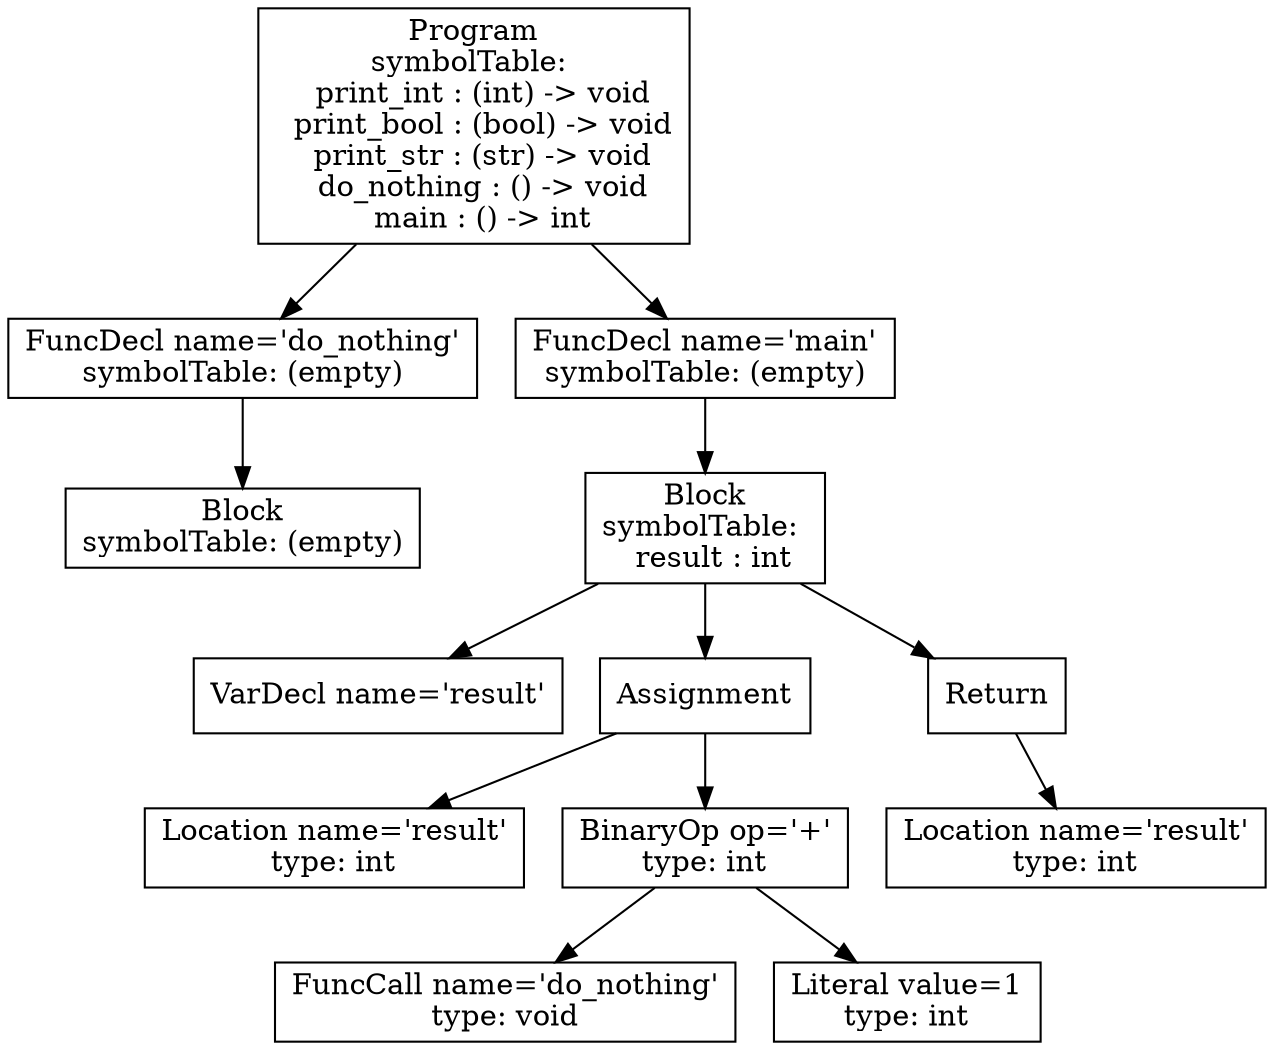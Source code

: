 digraph AST {
2 [shape=box, label="Block\nsymbolTable: (empty)"];
1 [shape=box, label="FuncDecl name='do_nothing'\nsymbolTable: (empty)"];
1 -> 2;
5 [shape=box, label="VarDecl name='result'"];
7 [shape=box, label="Location name='result'\ntype: int"];
9 [shape=box, label="FuncCall name='do_nothing'\ntype: void"];
10 [shape=box, label="Literal value=1\ntype: int"];
8 [shape=box, label="BinaryOp op='+'\ntype: int"];
8 -> 9;
8 -> 10;
6 [shape=box, label="Assignment"];
6 -> 7;
6 -> 8;
12 [shape=box, label="Location name='result'\ntype: int"];
11 [shape=box, label="Return"];
11 -> 12;
4 [shape=box, label="Block\nsymbolTable: \n  result : int"];
4 -> 5;
4 -> 6;
4 -> 11;
3 [shape=box, label="FuncDecl name='main'\nsymbolTable: (empty)"];
3 -> 4;
0 [shape=box, label="Program\nsymbolTable: \n  print_int : (int) -> void\n  print_bool : (bool) -> void\n  print_str : (str) -> void\n  do_nothing : () -> void\n  main : () -> int"];
0 -> 1;
0 -> 3;
}
